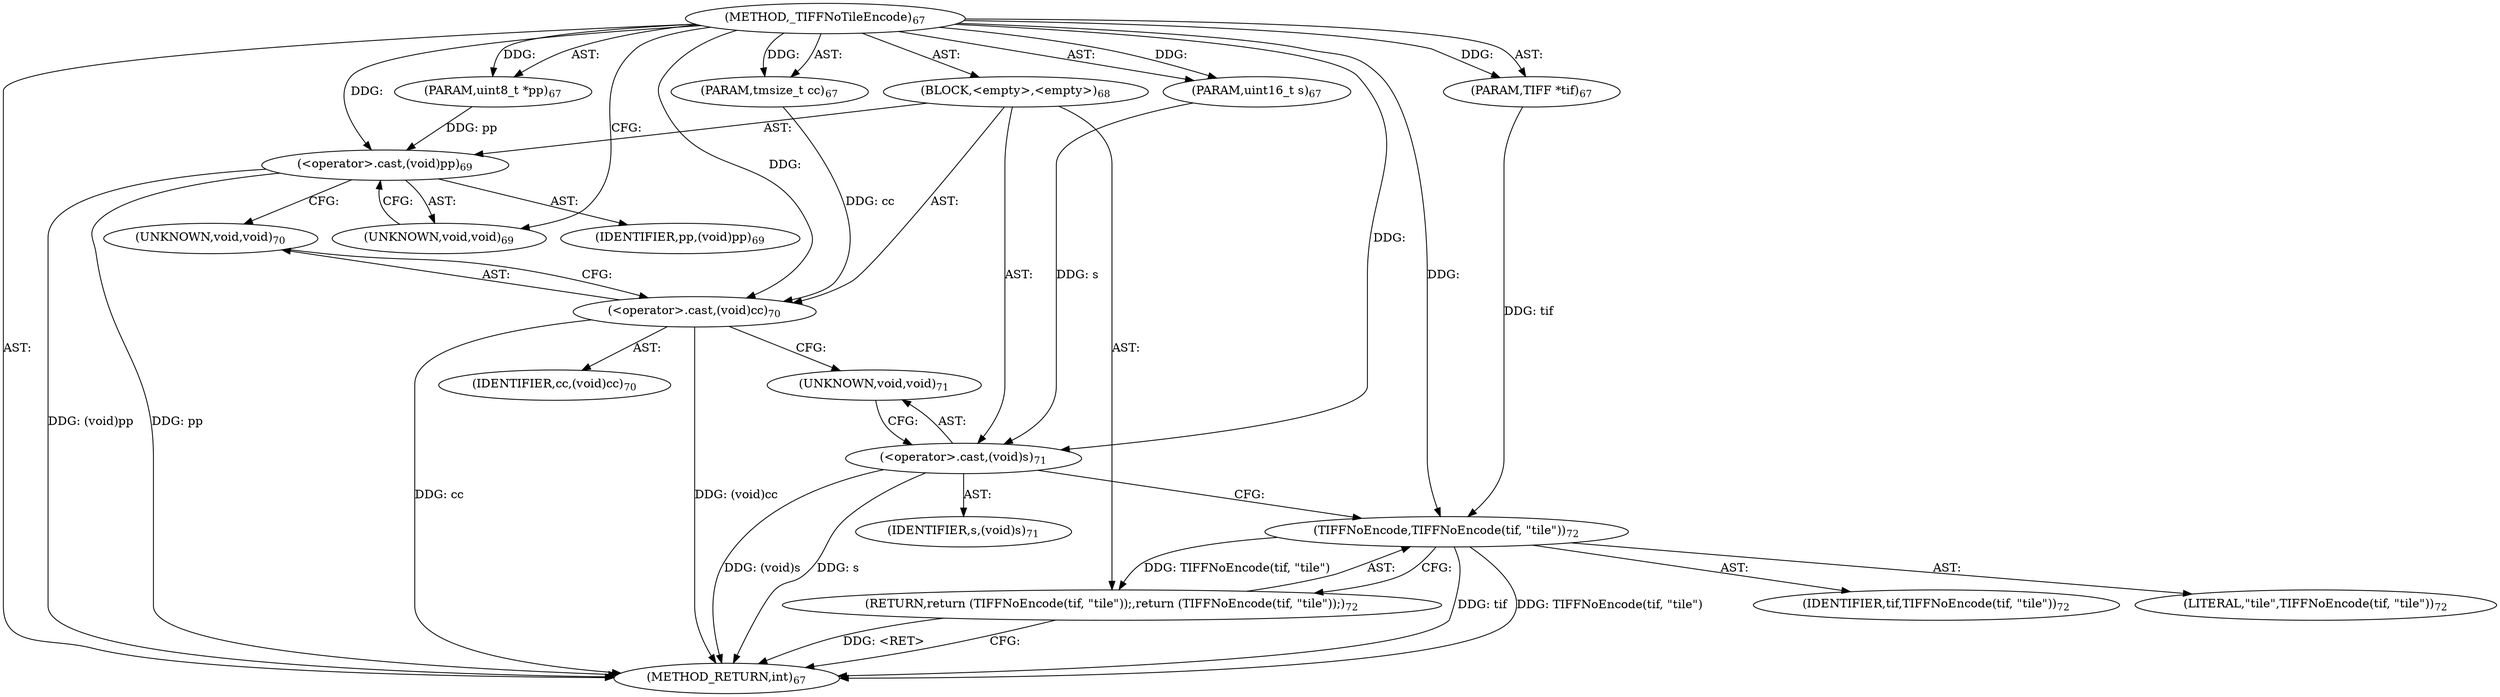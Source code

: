 digraph "_TIFFNoTileEncode" {  
"1780" [label = <(METHOD,_TIFFNoTileEncode)<SUB>67</SUB>> ]
"1781" [label = <(PARAM,TIFF *tif)<SUB>67</SUB>> ]
"1782" [label = <(PARAM,uint8_t *pp)<SUB>67</SUB>> ]
"1783" [label = <(PARAM,tmsize_t cc)<SUB>67</SUB>> ]
"1784" [label = <(PARAM,uint16_t s)<SUB>67</SUB>> ]
"1785" [label = <(BLOCK,&lt;empty&gt;,&lt;empty&gt;)<SUB>68</SUB>> ]
"1786" [label = <(&lt;operator&gt;.cast,(void)pp)<SUB>69</SUB>> ]
"1787" [label = <(UNKNOWN,void,void)<SUB>69</SUB>> ]
"1788" [label = <(IDENTIFIER,pp,(void)pp)<SUB>69</SUB>> ]
"1789" [label = <(&lt;operator&gt;.cast,(void)cc)<SUB>70</SUB>> ]
"1790" [label = <(UNKNOWN,void,void)<SUB>70</SUB>> ]
"1791" [label = <(IDENTIFIER,cc,(void)cc)<SUB>70</SUB>> ]
"1792" [label = <(&lt;operator&gt;.cast,(void)s)<SUB>71</SUB>> ]
"1793" [label = <(UNKNOWN,void,void)<SUB>71</SUB>> ]
"1794" [label = <(IDENTIFIER,s,(void)s)<SUB>71</SUB>> ]
"1795" [label = <(RETURN,return (TIFFNoEncode(tif, &quot;tile&quot;));,return (TIFFNoEncode(tif, &quot;tile&quot;));)<SUB>72</SUB>> ]
"1796" [label = <(TIFFNoEncode,TIFFNoEncode(tif, &quot;tile&quot;))<SUB>72</SUB>> ]
"1797" [label = <(IDENTIFIER,tif,TIFFNoEncode(tif, &quot;tile&quot;))<SUB>72</SUB>> ]
"1798" [label = <(LITERAL,&quot;tile&quot;,TIFFNoEncode(tif, &quot;tile&quot;))<SUB>72</SUB>> ]
"1799" [label = <(METHOD_RETURN,int)<SUB>67</SUB>> ]
  "1780" -> "1781"  [ label = "AST: "] 
  "1780" -> "1782"  [ label = "AST: "] 
  "1780" -> "1783"  [ label = "AST: "] 
  "1780" -> "1784"  [ label = "AST: "] 
  "1780" -> "1785"  [ label = "AST: "] 
  "1780" -> "1799"  [ label = "AST: "] 
  "1785" -> "1786"  [ label = "AST: "] 
  "1785" -> "1789"  [ label = "AST: "] 
  "1785" -> "1792"  [ label = "AST: "] 
  "1785" -> "1795"  [ label = "AST: "] 
  "1786" -> "1787"  [ label = "AST: "] 
  "1786" -> "1788"  [ label = "AST: "] 
  "1789" -> "1790"  [ label = "AST: "] 
  "1789" -> "1791"  [ label = "AST: "] 
  "1792" -> "1793"  [ label = "AST: "] 
  "1792" -> "1794"  [ label = "AST: "] 
  "1795" -> "1796"  [ label = "AST: "] 
  "1796" -> "1797"  [ label = "AST: "] 
  "1796" -> "1798"  [ label = "AST: "] 
  "1786" -> "1790"  [ label = "CFG: "] 
  "1789" -> "1793"  [ label = "CFG: "] 
  "1792" -> "1796"  [ label = "CFG: "] 
  "1795" -> "1799"  [ label = "CFG: "] 
  "1787" -> "1786"  [ label = "CFG: "] 
  "1790" -> "1789"  [ label = "CFG: "] 
  "1793" -> "1792"  [ label = "CFG: "] 
  "1796" -> "1795"  [ label = "CFG: "] 
  "1780" -> "1787"  [ label = "CFG: "] 
  "1795" -> "1799"  [ label = "DDG: &lt;RET&gt;"] 
  "1786" -> "1799"  [ label = "DDG: pp"] 
  "1786" -> "1799"  [ label = "DDG: (void)pp"] 
  "1789" -> "1799"  [ label = "DDG: cc"] 
  "1789" -> "1799"  [ label = "DDG: (void)cc"] 
  "1792" -> "1799"  [ label = "DDG: s"] 
  "1792" -> "1799"  [ label = "DDG: (void)s"] 
  "1796" -> "1799"  [ label = "DDG: tif"] 
  "1796" -> "1799"  [ label = "DDG: TIFFNoEncode(tif, &quot;tile&quot;)"] 
  "1780" -> "1781"  [ label = "DDG: "] 
  "1780" -> "1782"  [ label = "DDG: "] 
  "1780" -> "1783"  [ label = "DDG: "] 
  "1780" -> "1784"  [ label = "DDG: "] 
  "1782" -> "1786"  [ label = "DDG: pp"] 
  "1780" -> "1786"  [ label = "DDG: "] 
  "1783" -> "1789"  [ label = "DDG: cc"] 
  "1780" -> "1789"  [ label = "DDG: "] 
  "1784" -> "1792"  [ label = "DDG: s"] 
  "1780" -> "1792"  [ label = "DDG: "] 
  "1796" -> "1795"  [ label = "DDG: TIFFNoEncode(tif, &quot;tile&quot;)"] 
  "1781" -> "1796"  [ label = "DDG: tif"] 
  "1780" -> "1796"  [ label = "DDG: "] 
}
